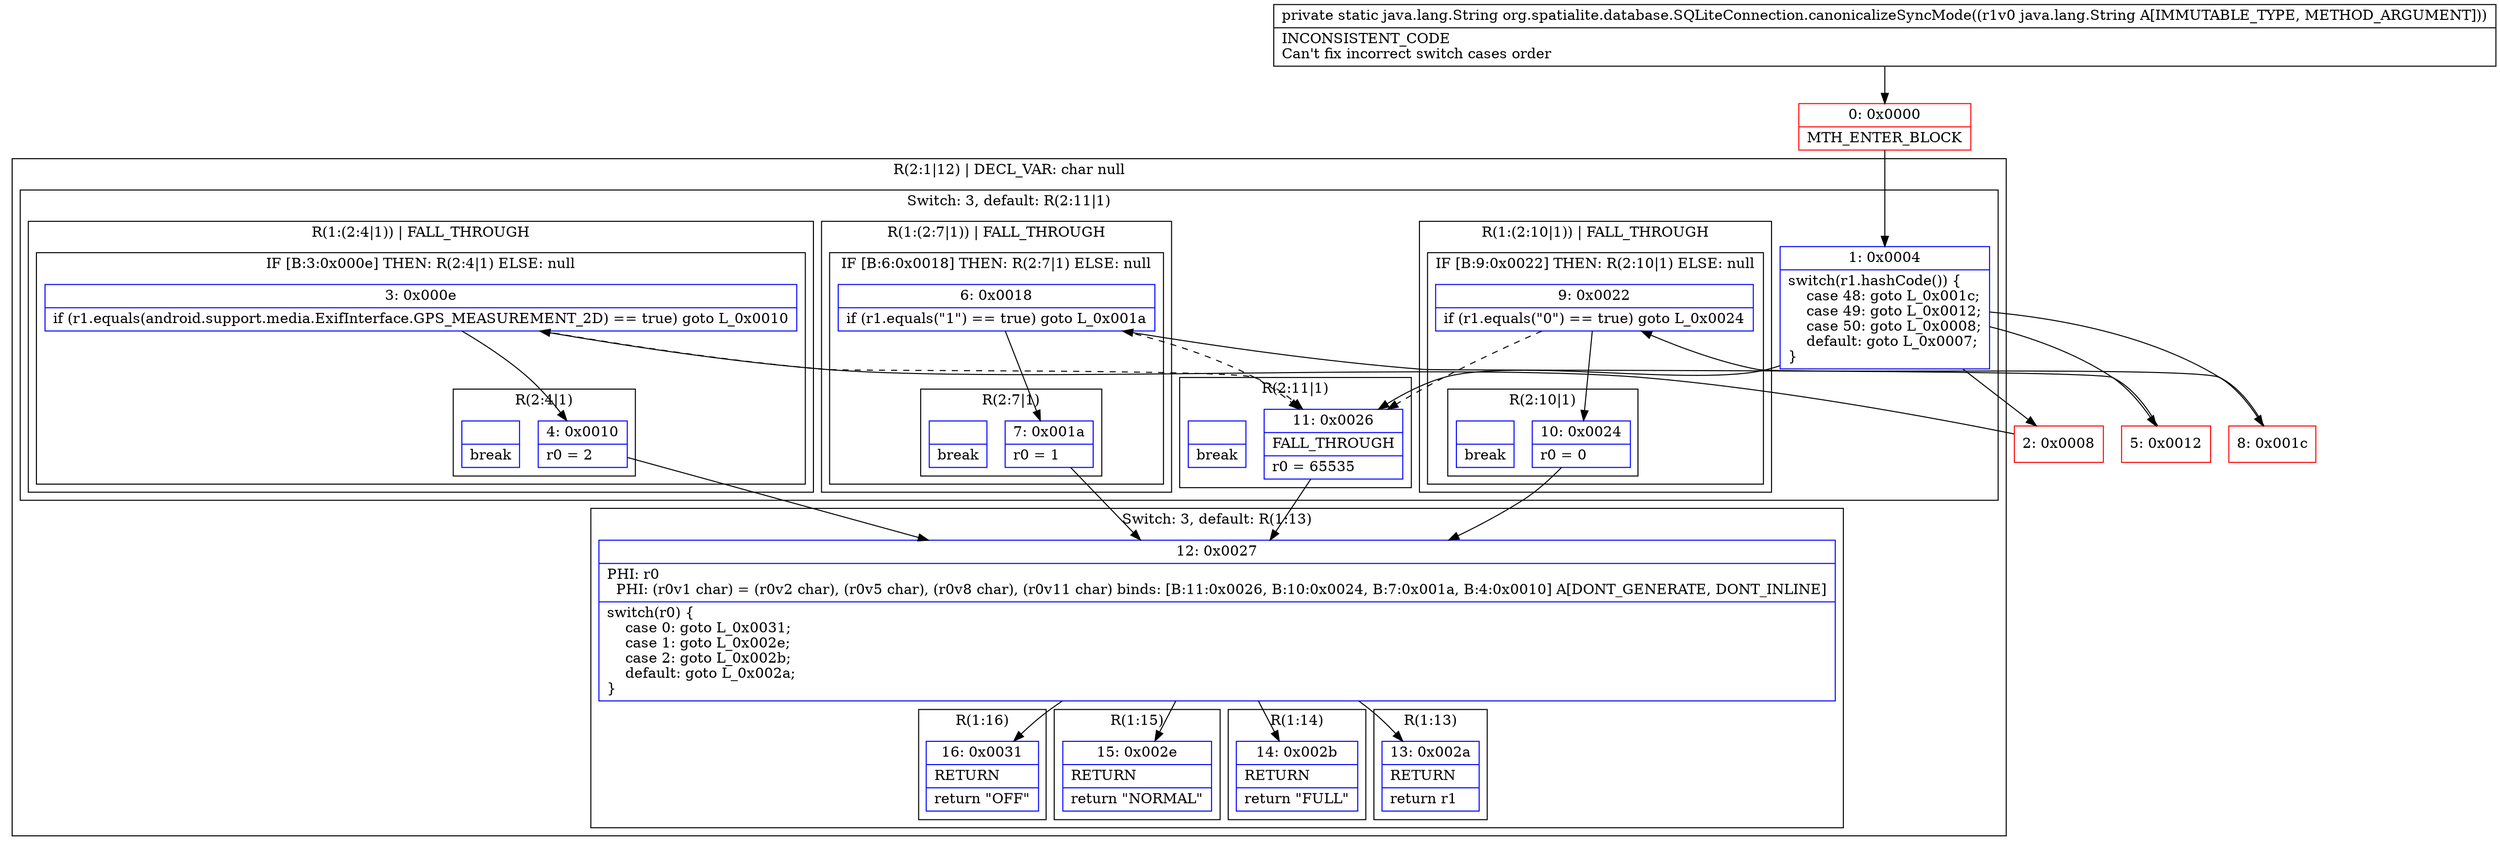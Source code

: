 digraph "CFG fororg.spatialite.database.SQLiteConnection.canonicalizeSyncMode(Ljava\/lang\/String;)Ljava\/lang\/String;" {
subgraph cluster_Region_1359292454 {
label = "R(2:1|12) | DECL_VAR: char null\l";
node [shape=record,color=blue];
subgraph cluster_SwitchRegion_514790634 {
label = "Switch: 3, default: R(2:11|1)";
node [shape=record,color=blue];
Node_1 [shape=record,label="{1\:\ 0x0004|switch(r1.hashCode()) \{\l    case 48: goto L_0x001c;\l    case 49: goto L_0x0012;\l    case 50: goto L_0x0008;\l    default: goto L_0x0007;\l\}\l}"];
subgraph cluster_Region_343686183 {
label = "R(1:(2:10|1)) | FALL_THROUGH\l";
node [shape=record,color=blue];
subgraph cluster_IfRegion_1360438946 {
label = "IF [B:9:0x0022] THEN: R(2:10|1) ELSE: null";
node [shape=record,color=blue];
Node_9 [shape=record,label="{9\:\ 0x0022|if (r1.equals(\"0\") == true) goto L_0x0024\l}"];
subgraph cluster_Region_395252083 {
label = "R(2:10|1)";
node [shape=record,color=blue];
Node_10 [shape=record,label="{10\:\ 0x0024|r0 = 0\l}"];
Node_InsnContainer_690675902 [shape=record,label="{|break\l}"];
}
}
}
subgraph cluster_Region_1338292533 {
label = "R(1:(2:7|1)) | FALL_THROUGH\l";
node [shape=record,color=blue];
subgraph cluster_IfRegion_984361454 {
label = "IF [B:6:0x0018] THEN: R(2:7|1) ELSE: null";
node [shape=record,color=blue];
Node_6 [shape=record,label="{6\:\ 0x0018|if (r1.equals(\"1\") == true) goto L_0x001a\l}"];
subgraph cluster_Region_1266588033 {
label = "R(2:7|1)";
node [shape=record,color=blue];
Node_7 [shape=record,label="{7\:\ 0x001a|r0 = 1\l}"];
Node_InsnContainer_1592503215 [shape=record,label="{|break\l}"];
}
}
}
subgraph cluster_Region_540708828 {
label = "R(1:(2:4|1)) | FALL_THROUGH\l";
node [shape=record,color=blue];
subgraph cluster_IfRegion_1247647743 {
label = "IF [B:3:0x000e] THEN: R(2:4|1) ELSE: null";
node [shape=record,color=blue];
Node_3 [shape=record,label="{3\:\ 0x000e|if (r1.equals(android.support.media.ExifInterface.GPS_MEASUREMENT_2D) == true) goto L_0x0010\l}"];
subgraph cluster_Region_1133466625 {
label = "R(2:4|1)";
node [shape=record,color=blue];
Node_4 [shape=record,label="{4\:\ 0x0010|r0 = 2\l}"];
Node_InsnContainer_291841027 [shape=record,label="{|break\l}"];
}
}
}
subgraph cluster_Region_1877068733 {
label = "R(2:11|1)";
node [shape=record,color=blue];
Node_11 [shape=record,label="{11\:\ 0x0026|FALL_THROUGH\l|r0 = 65535\l}"];
Node_InsnContainer_307254099 [shape=record,label="{|break\l}"];
}
}
subgraph cluster_SwitchRegion_1725987498 {
label = "Switch: 3, default: R(1:13)";
node [shape=record,color=blue];
Node_12 [shape=record,label="{12\:\ 0x0027|PHI: r0 \l  PHI: (r0v1 char) = (r0v2 char), (r0v5 char), (r0v8 char), (r0v11 char) binds: [B:11:0x0026, B:10:0x0024, B:7:0x001a, B:4:0x0010] A[DONT_GENERATE, DONT_INLINE]\l|switch(r0) \{\l    case 0: goto L_0x0031;\l    case 1: goto L_0x002e;\l    case 2: goto L_0x002b;\l    default: goto L_0x002a;\l\}\l}"];
subgraph cluster_Region_1084550118 {
label = "R(1:16)";
node [shape=record,color=blue];
Node_16 [shape=record,label="{16\:\ 0x0031|RETURN\l|return \"OFF\"\l}"];
}
subgraph cluster_Region_2019138253 {
label = "R(1:15)";
node [shape=record,color=blue];
Node_15 [shape=record,label="{15\:\ 0x002e|RETURN\l|return \"NORMAL\"\l}"];
}
subgraph cluster_Region_1745060958 {
label = "R(1:14)";
node [shape=record,color=blue];
Node_14 [shape=record,label="{14\:\ 0x002b|RETURN\l|return \"FULL\"\l}"];
}
subgraph cluster_Region_231970526 {
label = "R(1:13)";
node [shape=record,color=blue];
Node_13 [shape=record,label="{13\:\ 0x002a|RETURN\l|return r1\l}"];
}
}
}
Node_0 [shape=record,color=red,label="{0\:\ 0x0000|MTH_ENTER_BLOCK\l}"];
Node_2 [shape=record,color=red,label="{2\:\ 0x0008}"];
Node_5 [shape=record,color=red,label="{5\:\ 0x0012}"];
Node_8 [shape=record,color=red,label="{8\:\ 0x001c}"];
MethodNode[shape=record,label="{private static java.lang.String org.spatialite.database.SQLiteConnection.canonicalizeSyncMode((r1v0 java.lang.String A[IMMUTABLE_TYPE, METHOD_ARGUMENT]))  | INCONSISTENT_CODE\lCan't fix incorrect switch cases order\l}"];
MethodNode -> Node_0;
Node_1 -> Node_2;
Node_1 -> Node_5;
Node_1 -> Node_8;
Node_1 -> Node_11;
Node_9 -> Node_10;
Node_9 -> Node_11[style=dashed];
Node_10 -> Node_12;
Node_6 -> Node_7;
Node_6 -> Node_11[style=dashed];
Node_7 -> Node_12;
Node_3 -> Node_4;
Node_3 -> Node_11[style=dashed];
Node_4 -> Node_12;
Node_11 -> Node_12;
Node_12 -> Node_13;
Node_12 -> Node_14;
Node_12 -> Node_15;
Node_12 -> Node_16;
Node_0 -> Node_1;
Node_2 -> Node_3;
Node_5 -> Node_6;
Node_8 -> Node_9;
}


